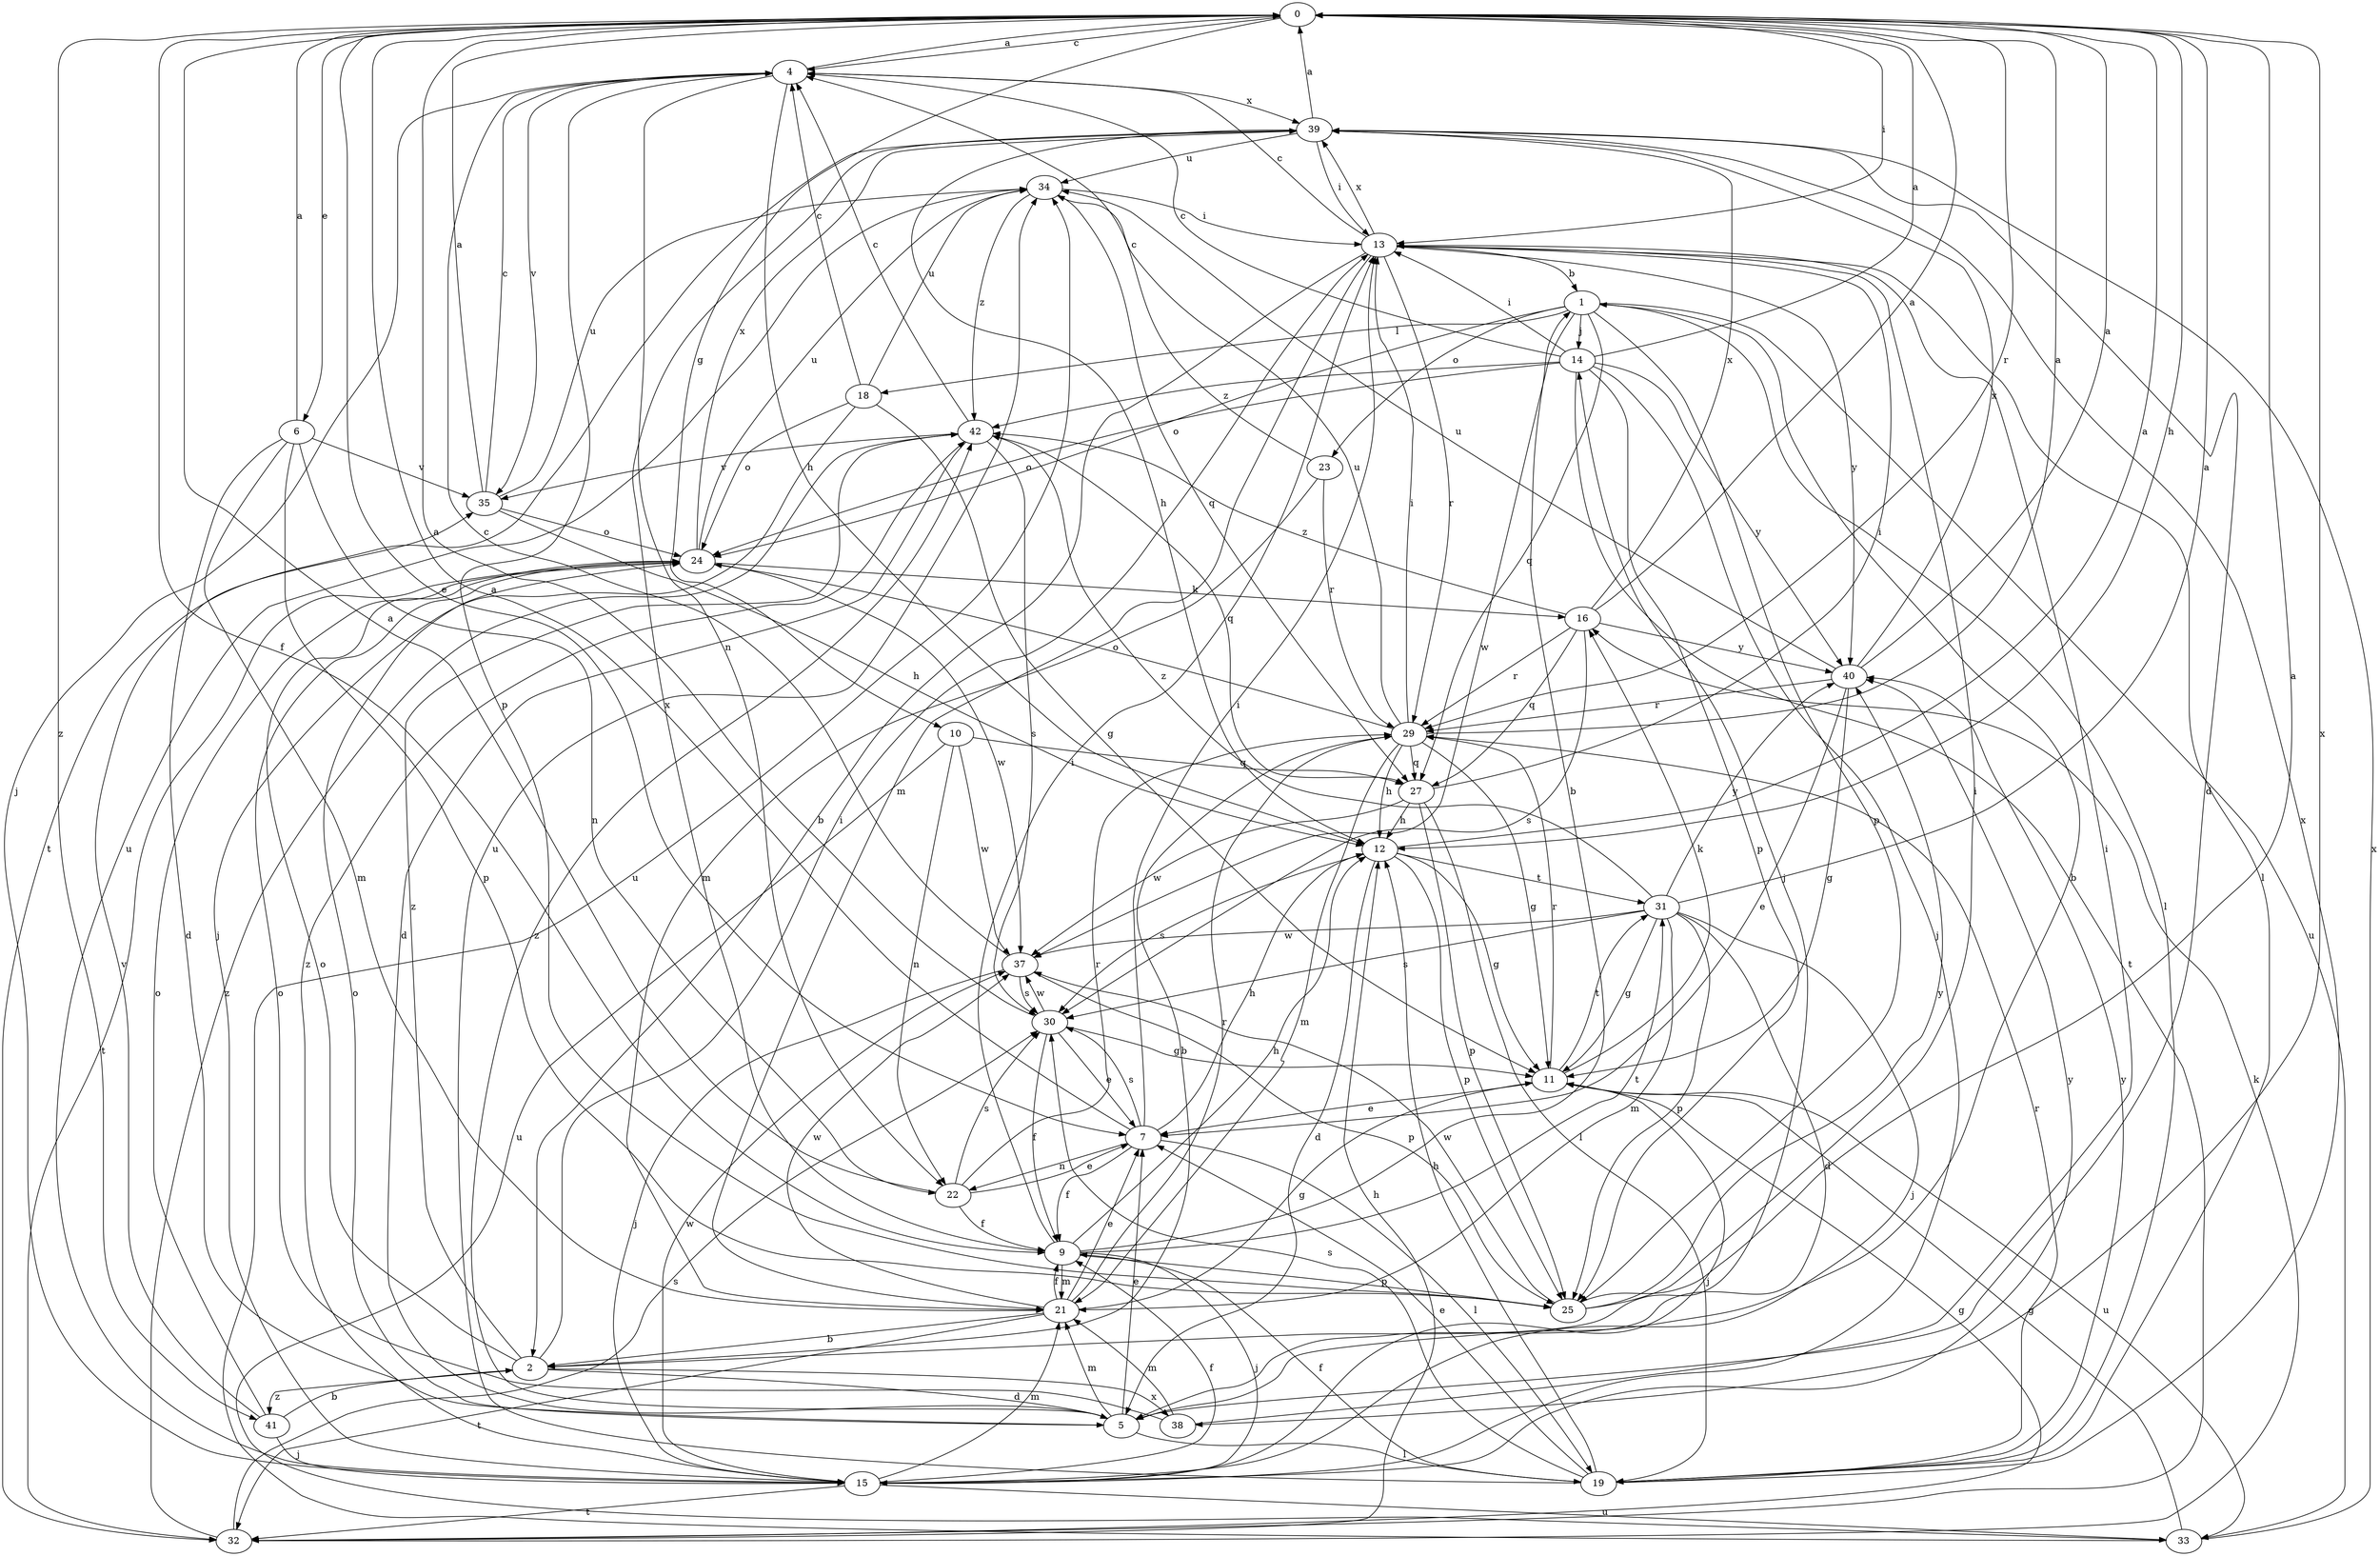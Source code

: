 strict digraph  {
0;
1;
2;
4;
5;
6;
7;
9;
10;
11;
12;
13;
14;
15;
16;
18;
19;
21;
22;
23;
24;
25;
27;
29;
30;
31;
32;
33;
34;
35;
37;
38;
39;
40;
41;
42;
0 -> 4  [label=c];
0 -> 6  [label=e];
0 -> 7  [label=e];
0 -> 9  [label=f];
0 -> 10  [label=g];
0 -> 12  [label=h];
0 -> 13  [label=i];
0 -> 29  [label=r];
0 -> 38  [label=x];
0 -> 41  [label=z];
1 -> 14  [label=j];
1 -> 18  [label=l];
1 -> 19  [label=l];
1 -> 23  [label=o];
1 -> 24  [label=o];
1 -> 25  [label=p];
1 -> 27  [label=q];
1 -> 33  [label=u];
1 -> 37  [label=w];
2 -> 5  [label=d];
2 -> 13  [label=i];
2 -> 14  [label=j];
2 -> 24  [label=o];
2 -> 38  [label=x];
2 -> 41  [label=z];
2 -> 42  [label=z];
4 -> 0  [label=a];
4 -> 12  [label=h];
4 -> 15  [label=j];
4 -> 22  [label=n];
4 -> 25  [label=p];
4 -> 35  [label=v];
4 -> 39  [label=x];
5 -> 1  [label=b];
5 -> 7  [label=e];
5 -> 19  [label=l];
5 -> 21  [label=m];
5 -> 24  [label=o];
5 -> 42  [label=z];
6 -> 0  [label=a];
6 -> 5  [label=d];
6 -> 21  [label=m];
6 -> 22  [label=n];
6 -> 25  [label=p];
6 -> 35  [label=v];
7 -> 0  [label=a];
7 -> 9  [label=f];
7 -> 12  [label=h];
7 -> 13  [label=i];
7 -> 19  [label=l];
7 -> 22  [label=n];
7 -> 30  [label=s];
9 -> 1  [label=b];
9 -> 12  [label=h];
9 -> 13  [label=i];
9 -> 15  [label=j];
9 -> 21  [label=m];
9 -> 25  [label=p];
9 -> 31  [label=t];
9 -> 39  [label=x];
10 -> 22  [label=n];
10 -> 27  [label=q];
10 -> 33  [label=u];
10 -> 37  [label=w];
11 -> 7  [label=e];
11 -> 15  [label=j];
11 -> 16  [label=k];
11 -> 29  [label=r];
11 -> 31  [label=t];
11 -> 33  [label=u];
12 -> 0  [label=a];
12 -> 5  [label=d];
12 -> 11  [label=g];
12 -> 25  [label=p];
12 -> 30  [label=s];
12 -> 31  [label=t];
13 -> 1  [label=b];
13 -> 2  [label=b];
13 -> 4  [label=c];
13 -> 19  [label=l];
13 -> 21  [label=m];
13 -> 29  [label=r];
13 -> 39  [label=x];
13 -> 40  [label=y];
14 -> 0  [label=a];
14 -> 4  [label=c];
14 -> 13  [label=i];
14 -> 15  [label=j];
14 -> 24  [label=o];
14 -> 25  [label=p];
14 -> 32  [label=t];
14 -> 40  [label=y];
14 -> 42  [label=z];
15 -> 9  [label=f];
15 -> 21  [label=m];
15 -> 32  [label=t];
15 -> 33  [label=u];
15 -> 34  [label=u];
15 -> 37  [label=w];
15 -> 40  [label=y];
15 -> 42  [label=z];
16 -> 0  [label=a];
16 -> 27  [label=q];
16 -> 29  [label=r];
16 -> 30  [label=s];
16 -> 39  [label=x];
16 -> 40  [label=y];
16 -> 42  [label=z];
18 -> 4  [label=c];
18 -> 11  [label=g];
18 -> 15  [label=j];
18 -> 24  [label=o];
18 -> 34  [label=u];
19 -> 7  [label=e];
19 -> 9  [label=f];
19 -> 12  [label=h];
19 -> 29  [label=r];
19 -> 30  [label=s];
19 -> 34  [label=u];
19 -> 39  [label=x];
19 -> 40  [label=y];
21 -> 2  [label=b];
21 -> 7  [label=e];
21 -> 9  [label=f];
21 -> 11  [label=g];
21 -> 29  [label=r];
21 -> 32  [label=t];
21 -> 37  [label=w];
22 -> 0  [label=a];
22 -> 7  [label=e];
22 -> 9  [label=f];
22 -> 29  [label=r];
22 -> 30  [label=s];
23 -> 4  [label=c];
23 -> 21  [label=m];
23 -> 29  [label=r];
24 -> 16  [label=k];
24 -> 32  [label=t];
24 -> 34  [label=u];
24 -> 37  [label=w];
24 -> 39  [label=x];
25 -> 0  [label=a];
25 -> 13  [label=i];
25 -> 37  [label=w];
25 -> 40  [label=y];
27 -> 12  [label=h];
27 -> 13  [label=i];
27 -> 19  [label=l];
27 -> 25  [label=p];
27 -> 37  [label=w];
29 -> 0  [label=a];
29 -> 2  [label=b];
29 -> 11  [label=g];
29 -> 12  [label=h];
29 -> 13  [label=i];
29 -> 21  [label=m];
29 -> 24  [label=o];
29 -> 27  [label=q];
29 -> 34  [label=u];
30 -> 0  [label=a];
30 -> 7  [label=e];
30 -> 9  [label=f];
30 -> 11  [label=g];
30 -> 37  [label=w];
31 -> 0  [label=a];
31 -> 5  [label=d];
31 -> 11  [label=g];
31 -> 15  [label=j];
31 -> 21  [label=m];
31 -> 25  [label=p];
31 -> 30  [label=s];
31 -> 37  [label=w];
31 -> 40  [label=y];
31 -> 42  [label=z];
32 -> 11  [label=g];
32 -> 12  [label=h];
32 -> 16  [label=k];
32 -> 30  [label=s];
32 -> 42  [label=z];
33 -> 11  [label=g];
33 -> 34  [label=u];
33 -> 39  [label=x];
34 -> 13  [label=i];
34 -> 27  [label=q];
34 -> 42  [label=z];
35 -> 0  [label=a];
35 -> 4  [label=c];
35 -> 12  [label=h];
35 -> 24  [label=o];
35 -> 34  [label=u];
37 -> 4  [label=c];
37 -> 15  [label=j];
37 -> 25  [label=p];
37 -> 30  [label=s];
38 -> 13  [label=i];
38 -> 21  [label=m];
38 -> 24  [label=o];
39 -> 0  [label=a];
39 -> 5  [label=d];
39 -> 12  [label=h];
39 -> 13  [label=i];
39 -> 32  [label=t];
39 -> 34  [label=u];
40 -> 0  [label=a];
40 -> 7  [label=e];
40 -> 11  [label=g];
40 -> 29  [label=r];
40 -> 34  [label=u];
40 -> 39  [label=x];
41 -> 2  [label=b];
41 -> 15  [label=j];
41 -> 24  [label=o];
41 -> 35  [label=v];
42 -> 4  [label=c];
42 -> 5  [label=d];
42 -> 27  [label=q];
42 -> 30  [label=s];
42 -> 35  [label=v];
}
